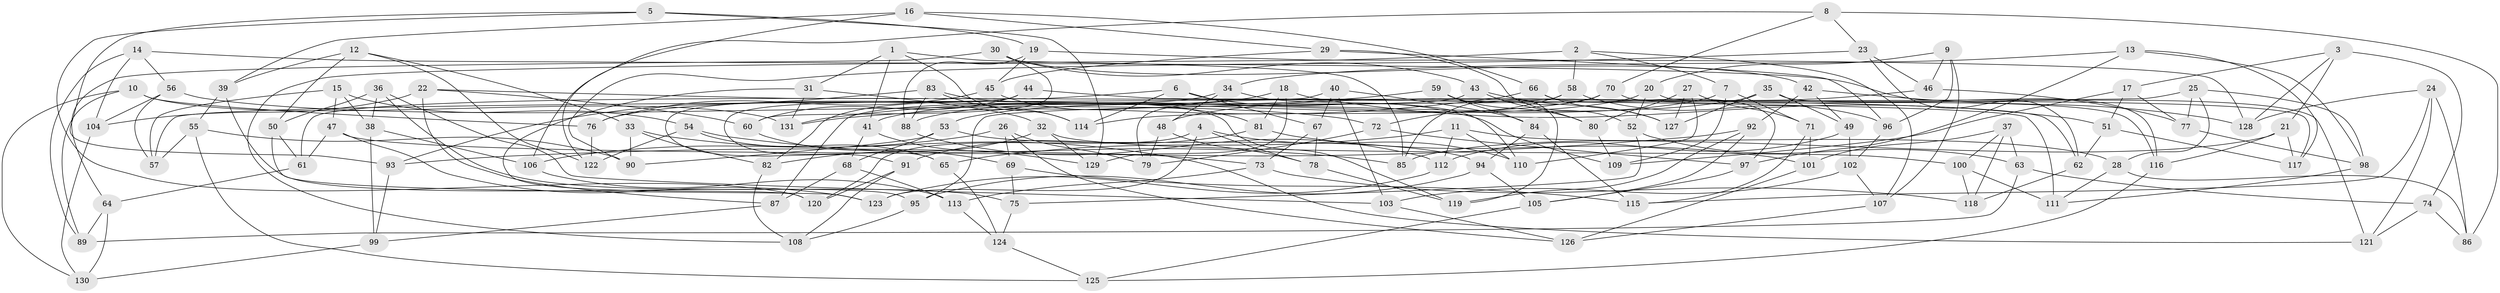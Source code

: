 // Generated by graph-tools (version 1.1) at 2025/38/03/09/25 02:38:13]
// undirected, 131 vertices, 262 edges
graph export_dot {
graph [start="1"]
  node [color=gray90,style=filled];
  1;
  2;
  3;
  4;
  5;
  6;
  7;
  8;
  9;
  10;
  11;
  12;
  13;
  14;
  15;
  16;
  17;
  18;
  19;
  20;
  21;
  22;
  23;
  24;
  25;
  26;
  27;
  28;
  29;
  30;
  31;
  32;
  33;
  34;
  35;
  36;
  37;
  38;
  39;
  40;
  41;
  42;
  43;
  44;
  45;
  46;
  47;
  48;
  49;
  50;
  51;
  52;
  53;
  54;
  55;
  56;
  57;
  58;
  59;
  60;
  61;
  62;
  63;
  64;
  65;
  66;
  67;
  68;
  69;
  70;
  71;
  72;
  73;
  74;
  75;
  76;
  77;
  78;
  79;
  80;
  81;
  82;
  83;
  84;
  85;
  86;
  87;
  88;
  89;
  90;
  91;
  92;
  93;
  94;
  95;
  96;
  97;
  98;
  99;
  100;
  101;
  102;
  103;
  104;
  105;
  106;
  107;
  108;
  109;
  110;
  111;
  112;
  113;
  114;
  115;
  116;
  117;
  118;
  119;
  120;
  121;
  122;
  123;
  124;
  125;
  126;
  127;
  128;
  129;
  130;
  131;
  1 -- 31;
  1 -- 41;
  1 -- 114;
  1 -- 85;
  2 -- 108;
  2 -- 7;
  2 -- 58;
  2 -- 107;
  3 -- 74;
  3 -- 21;
  3 -- 17;
  3 -- 128;
  4 -- 120;
  4 -- 78;
  4 -- 110;
  4 -- 123;
  5 -- 129;
  5 -- 93;
  5 -- 120;
  5 -- 19;
  6 -- 114;
  6 -- 67;
  6 -- 109;
  6 -- 61;
  7 -- 109;
  7 -- 71;
  7 -- 88;
  8 -- 86;
  8 -- 70;
  8 -- 106;
  8 -- 23;
  9 -- 96;
  9 -- 46;
  9 -- 20;
  9 -- 107;
  10 -- 130;
  10 -- 131;
  10 -- 76;
  10 -- 89;
  11 -- 112;
  11 -- 110;
  11 -- 65;
  11 -- 28;
  12 -- 39;
  12 -- 122;
  12 -- 33;
  12 -- 50;
  13 -- 98;
  13 -- 97;
  13 -- 34;
  13 -- 117;
  14 -- 89;
  14 -- 116;
  14 -- 56;
  14 -- 104;
  15 -- 47;
  15 -- 54;
  15 -- 38;
  15 -- 57;
  16 -- 29;
  16 -- 122;
  16 -- 39;
  16 -- 66;
  17 -- 109;
  17 -- 51;
  17 -- 77;
  18 -- 51;
  18 -- 129;
  18 -- 81;
  18 -- 76;
  19 -- 88;
  19 -- 128;
  19 -- 45;
  20 -- 52;
  20 -- 117;
  20 -- 41;
  21 -- 116;
  21 -- 85;
  21 -- 117;
  22 -- 87;
  22 -- 111;
  22 -- 104;
  22 -- 60;
  23 -- 90;
  23 -- 46;
  23 -- 62;
  24 -- 121;
  24 -- 86;
  24 -- 115;
  24 -- 128;
  25 -- 98;
  25 -- 95;
  25 -- 28;
  25 -- 77;
  26 -- 126;
  26 -- 79;
  26 -- 69;
  26 -- 106;
  27 -- 110;
  27 -- 71;
  27 -- 127;
  27 -- 80;
  28 -- 86;
  28 -- 111;
  29 -- 45;
  29 -- 52;
  29 -- 96;
  30 -- 42;
  30 -- 43;
  30 -- 64;
  30 -- 60;
  31 -- 32;
  31 -- 120;
  31 -- 131;
  32 -- 129;
  32 -- 82;
  32 -- 100;
  33 -- 82;
  33 -- 121;
  33 -- 90;
  34 -- 110;
  34 -- 82;
  34 -- 48;
  35 -- 49;
  35 -- 127;
  35 -- 53;
  35 -- 121;
  36 -- 38;
  36 -- 50;
  36 -- 103;
  36 -- 75;
  37 -- 63;
  37 -- 100;
  37 -- 101;
  37 -- 118;
  38 -- 106;
  38 -- 99;
  39 -- 95;
  39 -- 55;
  40 -- 103;
  40 -- 57;
  40 -- 84;
  40 -- 67;
  41 -- 68;
  41 -- 129;
  42 -- 49;
  42 -- 92;
  42 -- 128;
  43 -- 80;
  43 -- 87;
  43 -- 127;
  44 -- 91;
  44 -- 60;
  44 -- 65;
  44 -- 62;
  45 -- 76;
  45 -- 81;
  46 -- 48;
  46 -- 77;
  47 -- 61;
  47 -- 73;
  47 -- 123;
  48 -- 79;
  48 -- 78;
  49 -- 112;
  49 -- 102;
  50 -- 61;
  50 -- 123;
  51 -- 62;
  51 -- 117;
  52 -- 75;
  52 -- 63;
  53 -- 94;
  53 -- 68;
  53 -- 90;
  54 -- 122;
  54 -- 85;
  54 -- 65;
  55 -- 125;
  55 -- 57;
  55 -- 90;
  56 -- 72;
  56 -- 104;
  56 -- 57;
  58 -- 96;
  58 -- 72;
  58 -- 79;
  59 -- 80;
  59 -- 84;
  59 -- 119;
  59 -- 131;
  60 -- 69;
  61 -- 64;
  62 -- 118;
  63 -- 74;
  63 -- 89;
  64 -- 130;
  64 -- 89;
  65 -- 124;
  66 -- 131;
  66 -- 127;
  66 -- 97;
  67 -- 78;
  67 -- 73;
  68 -- 87;
  68 -- 113;
  69 -- 115;
  69 -- 75;
  70 -- 85;
  70 -- 116;
  70 -- 114;
  71 -- 115;
  71 -- 101;
  72 -- 79;
  72 -- 97;
  73 -- 113;
  73 -- 118;
  74 -- 86;
  74 -- 121;
  75 -- 124;
  76 -- 122;
  77 -- 98;
  78 -- 119;
  80 -- 109;
  81 -- 101;
  81 -- 91;
  82 -- 108;
  83 -- 88;
  83 -- 93;
  83 -- 119;
  83 -- 114;
  84 -- 94;
  84 -- 115;
  87 -- 99;
  88 -- 112;
  91 -- 120;
  91 -- 108;
  92 -- 119;
  92 -- 105;
  92 -- 93;
  93 -- 99;
  94 -- 95;
  94 -- 105;
  95 -- 108;
  96 -- 102;
  97 -- 105;
  98 -- 111;
  99 -- 130;
  100 -- 111;
  100 -- 118;
  101 -- 126;
  102 -- 107;
  102 -- 103;
  103 -- 126;
  104 -- 130;
  105 -- 125;
  106 -- 113;
  107 -- 126;
  112 -- 123;
  113 -- 124;
  116 -- 125;
  124 -- 125;
}
